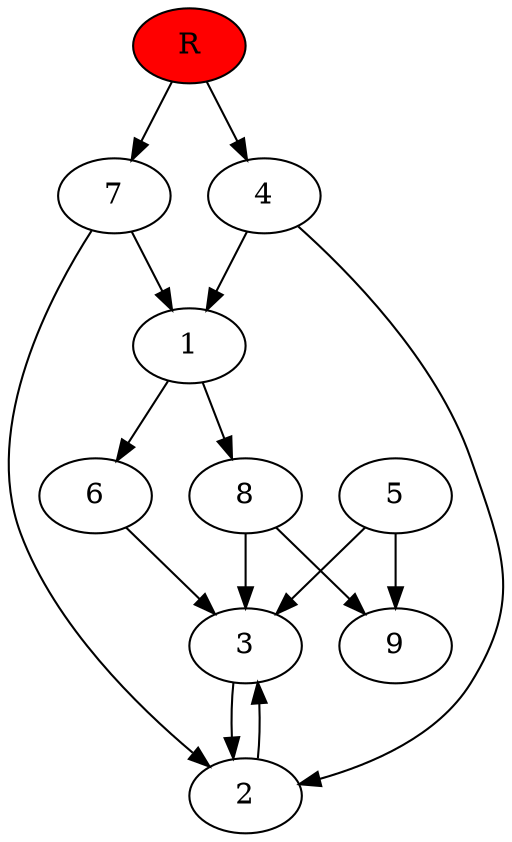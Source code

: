 digraph prb2802 {
	1
	2
	3
	4
	5
	6
	7
	8
	R [fillcolor="#ff0000" style=filled]
	1 -> 6
	1 -> 8
	2 -> 3
	3 -> 2
	4 -> 1
	4 -> 2
	5 -> 3
	5 -> 9
	6 -> 3
	7 -> 1
	7 -> 2
	8 -> 3
	8 -> 9
	R -> 4
	R -> 7
}
